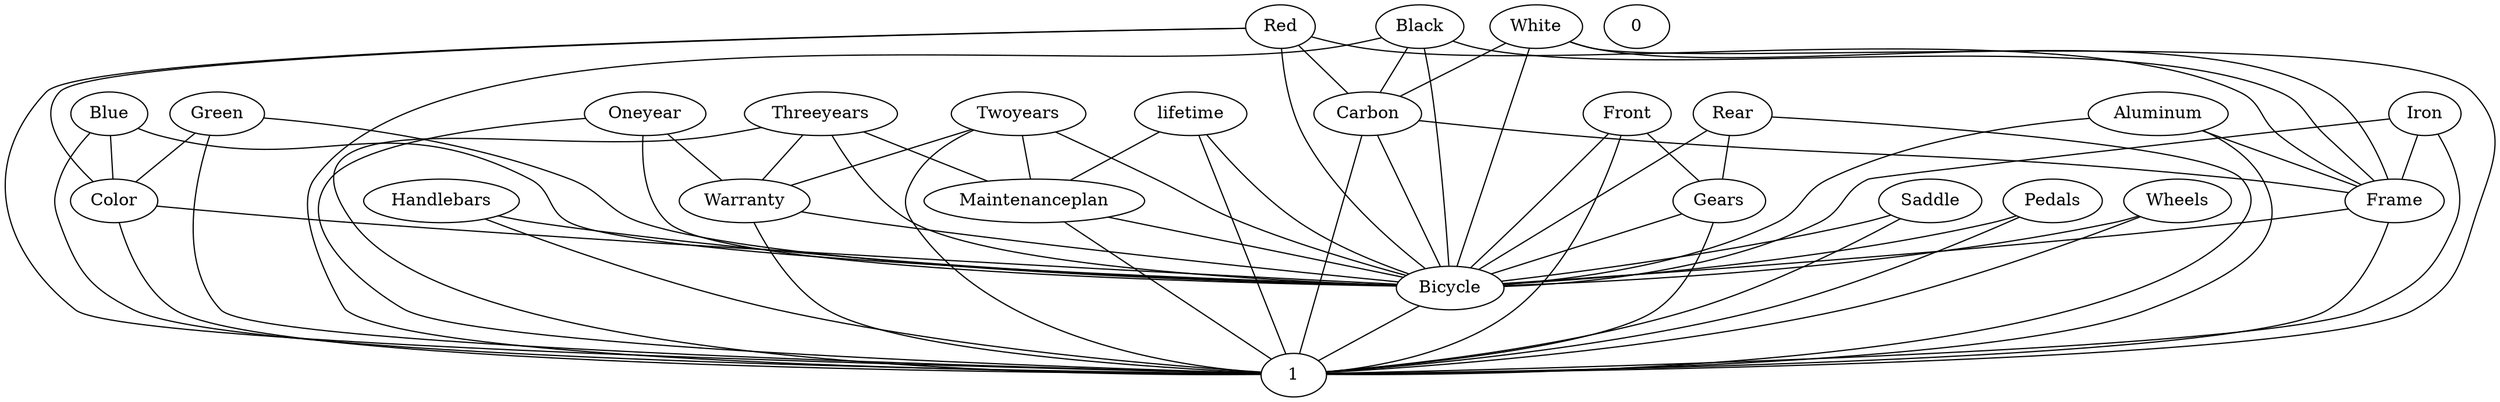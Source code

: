 graph G {
  Red;
  Black;
  Color;
  Handlebars;
  Bicycle;
  Threeyears;
  Warranty;
  Blue;
  White;
  0;
  1;
  Front;
  Rear;
  Frame;
  Maintenanceplan;
  Aluminum;
  lifetime;
  Green;
  Saddle;
  Oneyear;
  Iron;
  Gears;
  Twoyears;
  Carbon;
  Pedals;
  Wheels;
  Red -- Carbon;
  Iron -- Frame;
  Green -- Color;
  White -- Carbon;
  Twoyears -- Maintenanceplan;
  lifetime -- Maintenanceplan;
  Threeyears -- Maintenanceplan;
  Handlebars -- Bicycle;
  Gears -- Bicycle;
  Blue -- Color;
  Wheels -- Bicycle;
  Front -- Gears;
  Color -- Bicycle;
  Maintenanceplan -- Bicycle;
  Black -- Carbon;
  Threeyears -- Warranty;
  Frame -- Bicycle;
  Warranty -- Bicycle;
  Twoyears -- Warranty;
  Red -- Color;
  Carbon -- Frame;
  Rear -- Gears;
  Pedals -- Bicycle;
  Oneyear -- Warranty;
  Aluminum -- Frame;
  Saddle -- Bicycle;
  Bicycle -- 1;
  Red -- Bicycle;
  Red -- Frame;
  Black -- Frame;
  Color -- 1;
  Handlebars -- 1;
  Threeyears -- Bicycle;
  Warranty -- 1;
  Blue -- Bicycle;
  Blue -- 1;
  White -- Frame;
  Front -- Bicycle;
  Rear -- Bicycle;
  Frame -- 1;
  Maintenanceplan -- 1;
  Aluminum -- Bicycle;
  Aluminum -- 1;
  lifetime -- Bicycle;
  lifetime -- 1;
  Green -- Bicycle;
  Green -- 1;
  Saddle -- 1;
  Oneyear -- Bicycle;
  Oneyear -- 1;
  Iron -- Bicycle;
  Iron -- 1;
  Gears -- 1;
  Twoyears -- Bicycle;
  Twoyears -- 1;
  Carbon -- Bicycle;
  Carbon -- 1;
  Pedals -- 1;
  Wheels -- 1;
  Red -- 1;
  Black -- Bicycle;
  Black -- 1;
  Threeyears -- 1;
  White -- Bicycle;
  White -- 1;
  Front -- 1;
  Rear -- 1;
}

